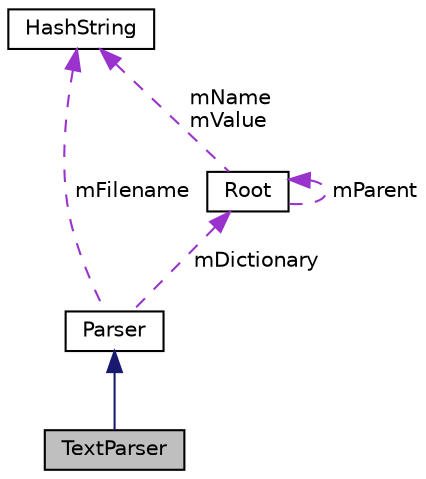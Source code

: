 digraph "TextParser"
{
  edge [fontname="Helvetica",fontsize="10",labelfontname="Helvetica",labelfontsize="10"];
  node [fontname="Helvetica",fontsize="10",shape=record];
  Node1 [label="TextParser",height=0.2,width=0.4,color="black", fillcolor="grey75", style="filled", fontcolor="black"];
  Node2 -> Node1 [dir="back",color="midnightblue",fontsize="10",style="solid",fontname="Helvetica"];
  Node2 [label="Parser",height=0.2,width=0.4,color="black", fillcolor="white", style="filled",URL="$classParser.html"];
  Node3 -> Node2 [dir="back",color="darkorchid3",fontsize="10",style="dashed",label=" mDictionary" ,fontname="Helvetica"];
  Node3 [label="Root",height=0.2,width=0.4,color="black", fillcolor="white", style="filled",URL="$classRoot.html"];
  Node3 -> Node3 [dir="back",color="darkorchid3",fontsize="10",style="dashed",label=" mParent" ,fontname="Helvetica"];
  Node4 -> Node3 [dir="back",color="darkorchid3",fontsize="10",style="dashed",label=" mName\nmValue" ,fontname="Helvetica"];
  Node4 [label="HashString",height=0.2,width=0.4,color="black", fillcolor="white", style="filled",URL="$classHashString.html"];
  Node4 -> Node2 [dir="back",color="darkorchid3",fontsize="10",style="dashed",label=" mFilename" ,fontname="Helvetica"];
}

